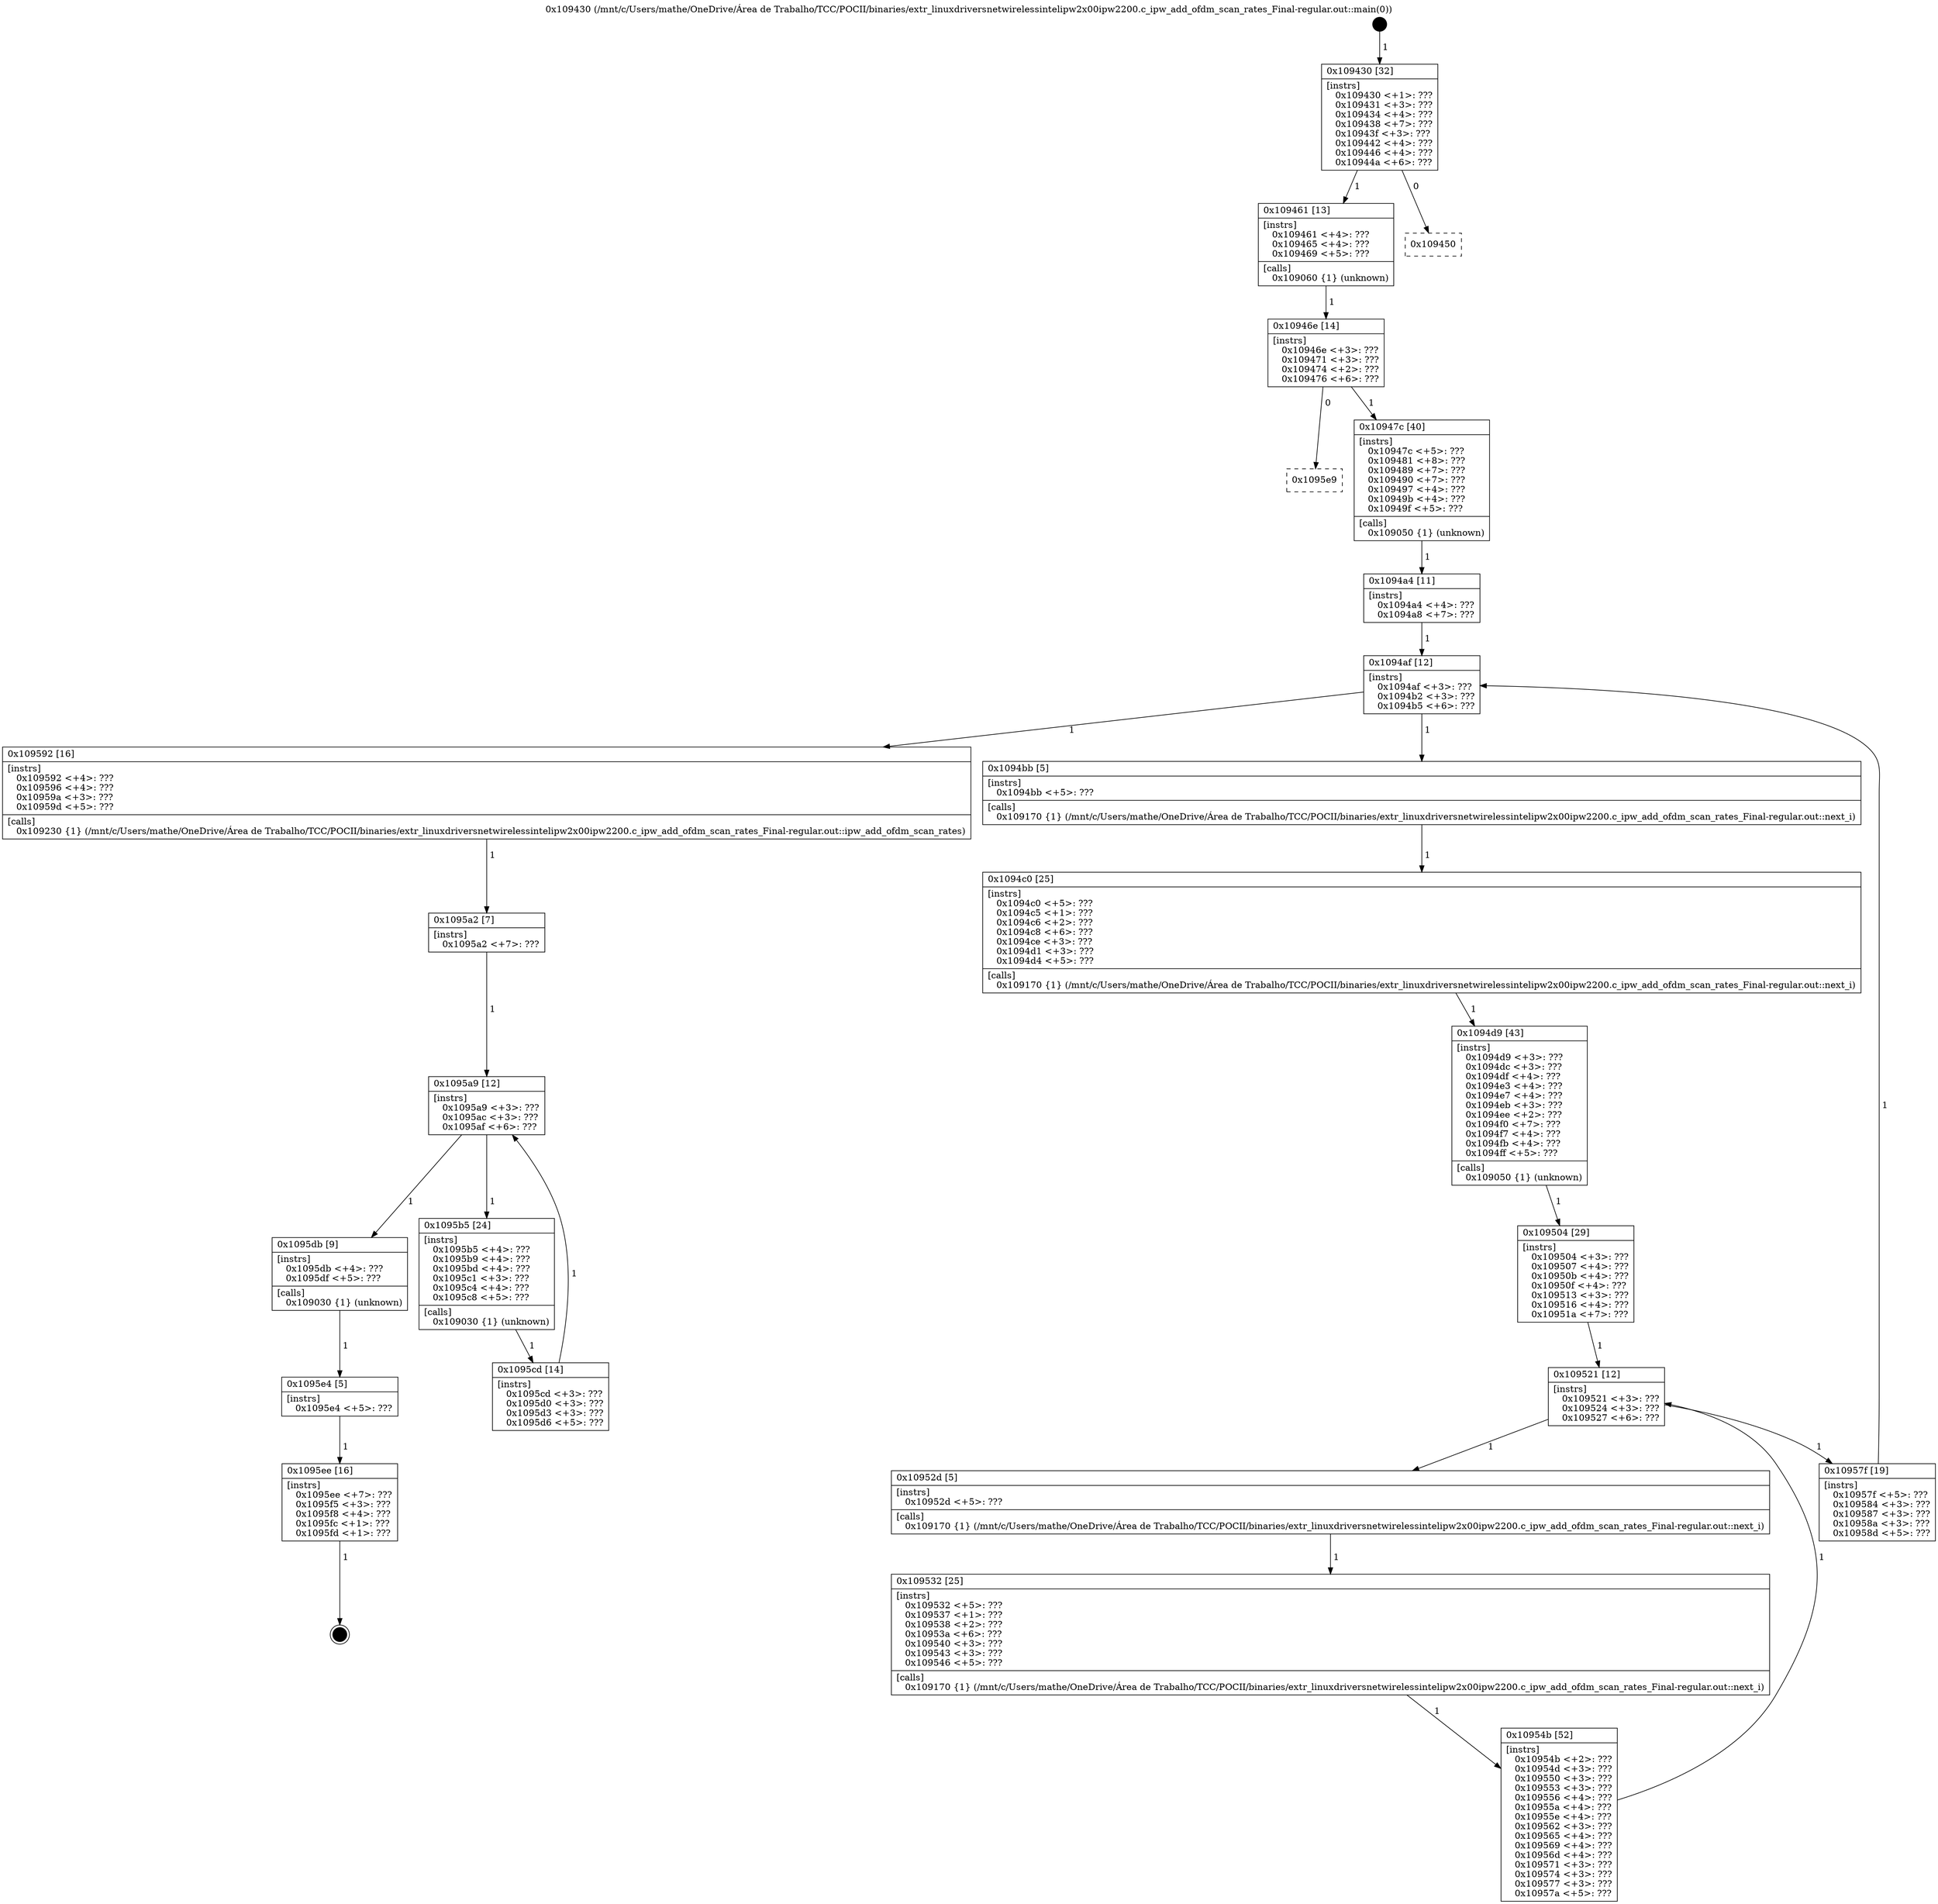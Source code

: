 digraph "0x109430" {
  label = "0x109430 (/mnt/c/Users/mathe/OneDrive/Área de Trabalho/TCC/POCII/binaries/extr_linuxdriversnetwirelessintelipw2x00ipw2200.c_ipw_add_ofdm_scan_rates_Final-regular.out::main(0))"
  labelloc = "t"
  node[shape=record]

  Entry [label="",width=0.3,height=0.3,shape=circle,fillcolor=black,style=filled]
  "0x109430" [label="{
     0x109430 [32]\l
     | [instrs]\l
     &nbsp;&nbsp;0x109430 \<+1\>: ???\l
     &nbsp;&nbsp;0x109431 \<+3\>: ???\l
     &nbsp;&nbsp;0x109434 \<+4\>: ???\l
     &nbsp;&nbsp;0x109438 \<+7\>: ???\l
     &nbsp;&nbsp;0x10943f \<+3\>: ???\l
     &nbsp;&nbsp;0x109442 \<+4\>: ???\l
     &nbsp;&nbsp;0x109446 \<+4\>: ???\l
     &nbsp;&nbsp;0x10944a \<+6\>: ???\l
  }"]
  "0x109461" [label="{
     0x109461 [13]\l
     | [instrs]\l
     &nbsp;&nbsp;0x109461 \<+4\>: ???\l
     &nbsp;&nbsp;0x109465 \<+4\>: ???\l
     &nbsp;&nbsp;0x109469 \<+5\>: ???\l
     | [calls]\l
     &nbsp;&nbsp;0x109060 \{1\} (unknown)\l
  }"]
  "0x109450" [label="{
     0x109450\l
  }", style=dashed]
  "0x10946e" [label="{
     0x10946e [14]\l
     | [instrs]\l
     &nbsp;&nbsp;0x10946e \<+3\>: ???\l
     &nbsp;&nbsp;0x109471 \<+3\>: ???\l
     &nbsp;&nbsp;0x109474 \<+2\>: ???\l
     &nbsp;&nbsp;0x109476 \<+6\>: ???\l
  }"]
  "0x1095e9" [label="{
     0x1095e9\l
  }", style=dashed]
  "0x10947c" [label="{
     0x10947c [40]\l
     | [instrs]\l
     &nbsp;&nbsp;0x10947c \<+5\>: ???\l
     &nbsp;&nbsp;0x109481 \<+8\>: ???\l
     &nbsp;&nbsp;0x109489 \<+7\>: ???\l
     &nbsp;&nbsp;0x109490 \<+7\>: ???\l
     &nbsp;&nbsp;0x109497 \<+4\>: ???\l
     &nbsp;&nbsp;0x10949b \<+4\>: ???\l
     &nbsp;&nbsp;0x10949f \<+5\>: ???\l
     | [calls]\l
     &nbsp;&nbsp;0x109050 \{1\} (unknown)\l
  }"]
  Exit [label="",width=0.3,height=0.3,shape=circle,fillcolor=black,style=filled,peripheries=2]
  "0x1094af" [label="{
     0x1094af [12]\l
     | [instrs]\l
     &nbsp;&nbsp;0x1094af \<+3\>: ???\l
     &nbsp;&nbsp;0x1094b2 \<+3\>: ???\l
     &nbsp;&nbsp;0x1094b5 \<+6\>: ???\l
  }"]
  "0x109592" [label="{
     0x109592 [16]\l
     | [instrs]\l
     &nbsp;&nbsp;0x109592 \<+4\>: ???\l
     &nbsp;&nbsp;0x109596 \<+4\>: ???\l
     &nbsp;&nbsp;0x10959a \<+3\>: ???\l
     &nbsp;&nbsp;0x10959d \<+5\>: ???\l
     | [calls]\l
     &nbsp;&nbsp;0x109230 \{1\} (/mnt/c/Users/mathe/OneDrive/Área de Trabalho/TCC/POCII/binaries/extr_linuxdriversnetwirelessintelipw2x00ipw2200.c_ipw_add_ofdm_scan_rates_Final-regular.out::ipw_add_ofdm_scan_rates)\l
  }"]
  "0x1094bb" [label="{
     0x1094bb [5]\l
     | [instrs]\l
     &nbsp;&nbsp;0x1094bb \<+5\>: ???\l
     | [calls]\l
     &nbsp;&nbsp;0x109170 \{1\} (/mnt/c/Users/mathe/OneDrive/Área de Trabalho/TCC/POCII/binaries/extr_linuxdriversnetwirelessintelipw2x00ipw2200.c_ipw_add_ofdm_scan_rates_Final-regular.out::next_i)\l
  }"]
  "0x1094c0" [label="{
     0x1094c0 [25]\l
     | [instrs]\l
     &nbsp;&nbsp;0x1094c0 \<+5\>: ???\l
     &nbsp;&nbsp;0x1094c5 \<+1\>: ???\l
     &nbsp;&nbsp;0x1094c6 \<+2\>: ???\l
     &nbsp;&nbsp;0x1094c8 \<+6\>: ???\l
     &nbsp;&nbsp;0x1094ce \<+3\>: ???\l
     &nbsp;&nbsp;0x1094d1 \<+3\>: ???\l
     &nbsp;&nbsp;0x1094d4 \<+5\>: ???\l
     | [calls]\l
     &nbsp;&nbsp;0x109170 \{1\} (/mnt/c/Users/mathe/OneDrive/Área de Trabalho/TCC/POCII/binaries/extr_linuxdriversnetwirelessintelipw2x00ipw2200.c_ipw_add_ofdm_scan_rates_Final-regular.out::next_i)\l
  }"]
  "0x1094d9" [label="{
     0x1094d9 [43]\l
     | [instrs]\l
     &nbsp;&nbsp;0x1094d9 \<+3\>: ???\l
     &nbsp;&nbsp;0x1094dc \<+3\>: ???\l
     &nbsp;&nbsp;0x1094df \<+4\>: ???\l
     &nbsp;&nbsp;0x1094e3 \<+4\>: ???\l
     &nbsp;&nbsp;0x1094e7 \<+4\>: ???\l
     &nbsp;&nbsp;0x1094eb \<+3\>: ???\l
     &nbsp;&nbsp;0x1094ee \<+2\>: ???\l
     &nbsp;&nbsp;0x1094f0 \<+7\>: ???\l
     &nbsp;&nbsp;0x1094f7 \<+4\>: ???\l
     &nbsp;&nbsp;0x1094fb \<+4\>: ???\l
     &nbsp;&nbsp;0x1094ff \<+5\>: ???\l
     | [calls]\l
     &nbsp;&nbsp;0x109050 \{1\} (unknown)\l
  }"]
  "0x109521" [label="{
     0x109521 [12]\l
     | [instrs]\l
     &nbsp;&nbsp;0x109521 \<+3\>: ???\l
     &nbsp;&nbsp;0x109524 \<+3\>: ???\l
     &nbsp;&nbsp;0x109527 \<+6\>: ???\l
  }"]
  "0x10957f" [label="{
     0x10957f [19]\l
     | [instrs]\l
     &nbsp;&nbsp;0x10957f \<+5\>: ???\l
     &nbsp;&nbsp;0x109584 \<+3\>: ???\l
     &nbsp;&nbsp;0x109587 \<+3\>: ???\l
     &nbsp;&nbsp;0x10958a \<+3\>: ???\l
     &nbsp;&nbsp;0x10958d \<+5\>: ???\l
  }"]
  "0x10952d" [label="{
     0x10952d [5]\l
     | [instrs]\l
     &nbsp;&nbsp;0x10952d \<+5\>: ???\l
     | [calls]\l
     &nbsp;&nbsp;0x109170 \{1\} (/mnt/c/Users/mathe/OneDrive/Área de Trabalho/TCC/POCII/binaries/extr_linuxdriversnetwirelessintelipw2x00ipw2200.c_ipw_add_ofdm_scan_rates_Final-regular.out::next_i)\l
  }"]
  "0x109532" [label="{
     0x109532 [25]\l
     | [instrs]\l
     &nbsp;&nbsp;0x109532 \<+5\>: ???\l
     &nbsp;&nbsp;0x109537 \<+1\>: ???\l
     &nbsp;&nbsp;0x109538 \<+2\>: ???\l
     &nbsp;&nbsp;0x10953a \<+6\>: ???\l
     &nbsp;&nbsp;0x109540 \<+3\>: ???\l
     &nbsp;&nbsp;0x109543 \<+3\>: ???\l
     &nbsp;&nbsp;0x109546 \<+5\>: ???\l
     | [calls]\l
     &nbsp;&nbsp;0x109170 \{1\} (/mnt/c/Users/mathe/OneDrive/Área de Trabalho/TCC/POCII/binaries/extr_linuxdriversnetwirelessintelipw2x00ipw2200.c_ipw_add_ofdm_scan_rates_Final-regular.out::next_i)\l
  }"]
  "0x10954b" [label="{
     0x10954b [52]\l
     | [instrs]\l
     &nbsp;&nbsp;0x10954b \<+2\>: ???\l
     &nbsp;&nbsp;0x10954d \<+3\>: ???\l
     &nbsp;&nbsp;0x109550 \<+3\>: ???\l
     &nbsp;&nbsp;0x109553 \<+3\>: ???\l
     &nbsp;&nbsp;0x109556 \<+4\>: ???\l
     &nbsp;&nbsp;0x10955a \<+4\>: ???\l
     &nbsp;&nbsp;0x10955e \<+4\>: ???\l
     &nbsp;&nbsp;0x109562 \<+3\>: ???\l
     &nbsp;&nbsp;0x109565 \<+4\>: ???\l
     &nbsp;&nbsp;0x109569 \<+4\>: ???\l
     &nbsp;&nbsp;0x10956d \<+4\>: ???\l
     &nbsp;&nbsp;0x109571 \<+3\>: ???\l
     &nbsp;&nbsp;0x109574 \<+3\>: ???\l
     &nbsp;&nbsp;0x109577 \<+3\>: ???\l
     &nbsp;&nbsp;0x10957a \<+5\>: ???\l
  }"]
  "0x109504" [label="{
     0x109504 [29]\l
     | [instrs]\l
     &nbsp;&nbsp;0x109504 \<+3\>: ???\l
     &nbsp;&nbsp;0x109507 \<+4\>: ???\l
     &nbsp;&nbsp;0x10950b \<+4\>: ???\l
     &nbsp;&nbsp;0x10950f \<+4\>: ???\l
     &nbsp;&nbsp;0x109513 \<+3\>: ???\l
     &nbsp;&nbsp;0x109516 \<+4\>: ???\l
     &nbsp;&nbsp;0x10951a \<+7\>: ???\l
  }"]
  "0x1095ee" [label="{
     0x1095ee [16]\l
     | [instrs]\l
     &nbsp;&nbsp;0x1095ee \<+7\>: ???\l
     &nbsp;&nbsp;0x1095f5 \<+3\>: ???\l
     &nbsp;&nbsp;0x1095f8 \<+4\>: ???\l
     &nbsp;&nbsp;0x1095fc \<+1\>: ???\l
     &nbsp;&nbsp;0x1095fd \<+1\>: ???\l
  }"]
  "0x1094a4" [label="{
     0x1094a4 [11]\l
     | [instrs]\l
     &nbsp;&nbsp;0x1094a4 \<+4\>: ???\l
     &nbsp;&nbsp;0x1094a8 \<+7\>: ???\l
  }"]
  "0x1095a9" [label="{
     0x1095a9 [12]\l
     | [instrs]\l
     &nbsp;&nbsp;0x1095a9 \<+3\>: ???\l
     &nbsp;&nbsp;0x1095ac \<+3\>: ???\l
     &nbsp;&nbsp;0x1095af \<+6\>: ???\l
  }"]
  "0x1095db" [label="{
     0x1095db [9]\l
     | [instrs]\l
     &nbsp;&nbsp;0x1095db \<+4\>: ???\l
     &nbsp;&nbsp;0x1095df \<+5\>: ???\l
     | [calls]\l
     &nbsp;&nbsp;0x109030 \{1\} (unknown)\l
  }"]
  "0x1095b5" [label="{
     0x1095b5 [24]\l
     | [instrs]\l
     &nbsp;&nbsp;0x1095b5 \<+4\>: ???\l
     &nbsp;&nbsp;0x1095b9 \<+4\>: ???\l
     &nbsp;&nbsp;0x1095bd \<+4\>: ???\l
     &nbsp;&nbsp;0x1095c1 \<+3\>: ???\l
     &nbsp;&nbsp;0x1095c4 \<+4\>: ???\l
     &nbsp;&nbsp;0x1095c8 \<+5\>: ???\l
     | [calls]\l
     &nbsp;&nbsp;0x109030 \{1\} (unknown)\l
  }"]
  "0x1095cd" [label="{
     0x1095cd [14]\l
     | [instrs]\l
     &nbsp;&nbsp;0x1095cd \<+3\>: ???\l
     &nbsp;&nbsp;0x1095d0 \<+3\>: ???\l
     &nbsp;&nbsp;0x1095d3 \<+3\>: ???\l
     &nbsp;&nbsp;0x1095d6 \<+5\>: ???\l
  }"]
  "0x1095a2" [label="{
     0x1095a2 [7]\l
     | [instrs]\l
     &nbsp;&nbsp;0x1095a2 \<+7\>: ???\l
  }"]
  "0x1095e4" [label="{
     0x1095e4 [5]\l
     | [instrs]\l
     &nbsp;&nbsp;0x1095e4 \<+5\>: ???\l
  }"]
  Entry -> "0x109430" [label=" 1"]
  "0x109430" -> "0x109461" [label=" 1"]
  "0x109430" -> "0x109450" [label=" 0"]
  "0x109461" -> "0x10946e" [label=" 1"]
  "0x10946e" -> "0x1095e9" [label=" 0"]
  "0x10946e" -> "0x10947c" [label=" 1"]
  "0x1095ee" -> Exit [label=" 1"]
  "0x10947c" -> "0x1094a4" [label=" 1"]
  "0x1094af" -> "0x109592" [label=" 1"]
  "0x1094af" -> "0x1094bb" [label=" 1"]
  "0x1094bb" -> "0x1094c0" [label=" 1"]
  "0x1094c0" -> "0x1094d9" [label=" 1"]
  "0x1094d9" -> "0x109504" [label=" 1"]
  "0x109521" -> "0x10957f" [label=" 1"]
  "0x109521" -> "0x10952d" [label=" 1"]
  "0x10952d" -> "0x109532" [label=" 1"]
  "0x109532" -> "0x10954b" [label=" 1"]
  "0x109504" -> "0x109521" [label=" 1"]
  "0x10954b" -> "0x109521" [label=" 1"]
  "0x1095e4" -> "0x1095ee" [label=" 1"]
  "0x1094a4" -> "0x1094af" [label=" 1"]
  "0x10957f" -> "0x1094af" [label=" 1"]
  "0x109592" -> "0x1095a2" [label=" 1"]
  "0x1095a9" -> "0x1095db" [label=" 1"]
  "0x1095a9" -> "0x1095b5" [label=" 1"]
  "0x1095b5" -> "0x1095cd" [label=" 1"]
  "0x1095a2" -> "0x1095a9" [label=" 1"]
  "0x1095cd" -> "0x1095a9" [label=" 1"]
  "0x1095db" -> "0x1095e4" [label=" 1"]
}
